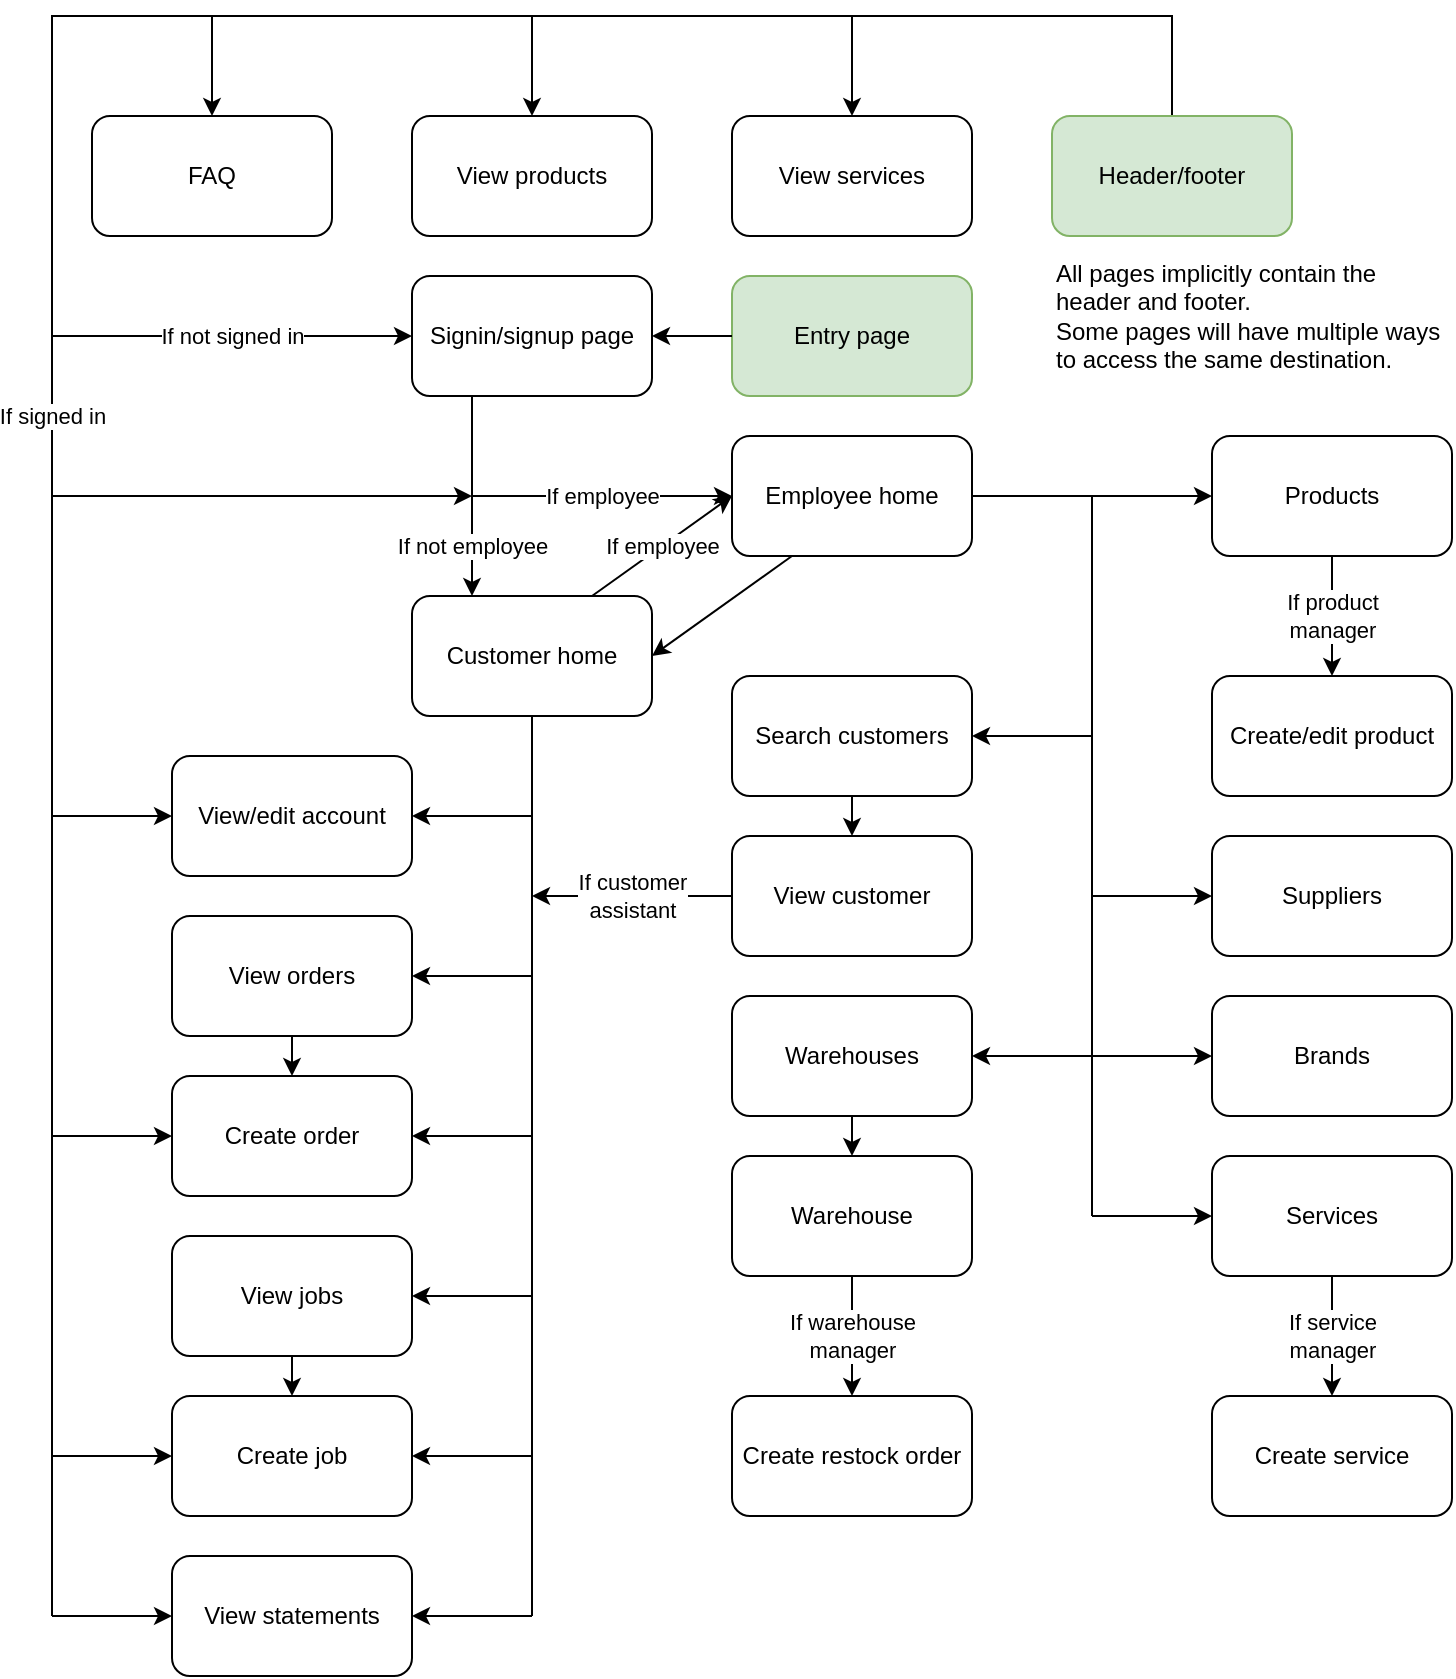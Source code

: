 <mxfile version="21.1.2" type="device">
  <diagram name="Page-1" id="ehjTH2umZKII__cQuuAv">
    <mxGraphModel dx="1292" dy="1148" grid="1" gridSize="10" guides="1" tooltips="1" connect="1" arrows="1" fold="1" page="1" pageScale="1" pageWidth="850" pageHeight="1100" math="0" shadow="0">
      <root>
        <mxCell id="0" />
        <mxCell id="1" parent="0" />
        <mxCell id="y_ZNyu71K3FGDNvZUCl0-4" value="Entry page" style="rounded=1;whiteSpace=wrap;html=1;fillColor=#d5e8d4;strokeColor=#82b366;" vertex="1" parent="1">
          <mxGeometry x="420" y="210" width="120" height="60" as="geometry" />
        </mxCell>
        <mxCell id="y_ZNyu71K3FGDNvZUCl0-18" value="" style="endArrow=classic;html=1;rounded=0;exitX=0;exitY=0.5;exitDx=0;exitDy=0;" edge="1" parent="1" source="y_ZNyu71K3FGDNvZUCl0-4">
          <mxGeometry width="50" height="50" relative="1" as="geometry">
            <mxPoint x="360" y="585" as="sourcePoint" />
            <mxPoint x="380" y="240" as="targetPoint" />
          </mxGeometry>
        </mxCell>
        <mxCell id="y_ZNyu71K3FGDNvZUCl0-35" value="" style="endArrow=classic;html=1;rounded=0;entryX=1;entryY=0.5;entryDx=0;entryDy=0;" edge="1" parent="1" target="y_ZNyu71K3FGDNvZUCl0-43">
          <mxGeometry width="50" height="50" relative="1" as="geometry">
            <mxPoint x="320" y="880" as="sourcePoint" />
            <mxPoint x="320" y="800" as="targetPoint" />
          </mxGeometry>
        </mxCell>
        <mxCell id="y_ZNyu71K3FGDNvZUCl0-40" value="" style="endArrow=classic;html=1;rounded=0;" edge="1" parent="1">
          <mxGeometry width="50" height="50" relative="1" as="geometry">
            <mxPoint x="80" y="320" as="sourcePoint" />
            <mxPoint x="290" y="320" as="targetPoint" />
          </mxGeometry>
        </mxCell>
        <mxCell id="y_ZNyu71K3FGDNvZUCl0-41" value="" style="endArrow=classic;html=1;rounded=0;entryX=0;entryY=0.5;entryDx=0;entryDy=0;" edge="1" parent="1" target="y_ZNyu71K3FGDNvZUCl0-34">
          <mxGeometry width="50" height="50" relative="1" as="geometry">
            <mxPoint x="80" y="480" as="sourcePoint" />
            <mxPoint x="270" y="410" as="targetPoint" />
          </mxGeometry>
        </mxCell>
        <mxCell id="y_ZNyu71K3FGDNvZUCl0-45" value="" style="endArrow=none;html=1;rounded=0;entryX=0.5;entryY=1;entryDx=0;entryDy=0;" edge="1" parent="1" target="y_ZNyu71K3FGDNvZUCl0-2">
          <mxGeometry width="50" height="50" relative="1" as="geometry">
            <mxPoint x="320" y="880" as="sourcePoint" />
            <mxPoint x="360" y="630" as="targetPoint" />
            <Array as="points" />
          </mxGeometry>
        </mxCell>
        <mxCell id="y_ZNyu71K3FGDNvZUCl0-46" value="" style="endArrow=classic;html=1;rounded=0;entryX=1;entryY=0.5;entryDx=0;entryDy=0;" edge="1" parent="1" target="y_ZNyu71K3FGDNvZUCl0-34">
          <mxGeometry width="50" height="50" relative="1" as="geometry">
            <mxPoint x="320" y="480" as="sourcePoint" />
            <mxPoint x="275" y="650" as="targetPoint" />
          </mxGeometry>
        </mxCell>
        <mxCell id="y_ZNyu71K3FGDNvZUCl0-47" value="" style="endArrow=classic;html=1;rounded=0;entryX=1;entryY=0.5;entryDx=0;entryDy=0;" edge="1" parent="1" target="y_ZNyu71K3FGDNvZUCl0-42">
          <mxGeometry width="50" height="50" relative="1" as="geometry">
            <mxPoint x="320" y="560" as="sourcePoint" />
            <mxPoint x="265" y="560" as="targetPoint" />
          </mxGeometry>
        </mxCell>
        <mxCell id="y_ZNyu71K3FGDNvZUCl0-53" value="Search customers" style="rounded=1;whiteSpace=wrap;html=1;" vertex="1" parent="1">
          <mxGeometry x="420" y="410" width="120" height="60" as="geometry" />
        </mxCell>
        <mxCell id="y_ZNyu71K3FGDNvZUCl0-55" value="" style="endArrow=classic;html=1;rounded=0;entryX=1;entryY=0.5;entryDx=0;entryDy=0;" edge="1" parent="1" target="y_ZNyu71K3FGDNvZUCl0-53">
          <mxGeometry width="50" height="50" relative="1" as="geometry">
            <mxPoint x="600" y="440" as="sourcePoint" />
            <mxPoint x="345" y="650" as="targetPoint" />
          </mxGeometry>
        </mxCell>
        <mxCell id="y_ZNyu71K3FGDNvZUCl0-56" value="View customer" style="rounded=1;whiteSpace=wrap;html=1;" vertex="1" parent="1">
          <mxGeometry x="420" y="490" width="120" height="60" as="geometry" />
        </mxCell>
        <mxCell id="y_ZNyu71K3FGDNvZUCl0-57" value="" style="endArrow=classic;html=1;rounded=0;entryX=0.5;entryY=0;entryDx=0;entryDy=0;exitX=0.5;exitY=1;exitDx=0;exitDy=0;" edge="1" parent="1" source="y_ZNyu71K3FGDNvZUCl0-53" target="y_ZNyu71K3FGDNvZUCl0-56">
          <mxGeometry width="50" height="50" relative="1" as="geometry">
            <mxPoint x="620" y="710" as="sourcePoint" />
            <mxPoint x="650" y="620" as="targetPoint" />
          </mxGeometry>
        </mxCell>
        <mxCell id="y_ZNyu71K3FGDNvZUCl0-71" value="View products" style="rounded=1;whiteSpace=wrap;html=1;" vertex="1" parent="1">
          <mxGeometry x="260" y="130" width="120" height="60" as="geometry" />
        </mxCell>
        <mxCell id="y_ZNyu71K3FGDNvZUCl0-34" value="View/edit account" style="rounded=1;whiteSpace=wrap;html=1;" vertex="1" parent="1">
          <mxGeometry x="140" y="450" width="120" height="60" as="geometry" />
        </mxCell>
        <mxCell id="y_ZNyu71K3FGDNvZUCl0-42" value="View&amp;nbsp;orders" style="rounded=1;whiteSpace=wrap;html=1;" vertex="1" parent="1">
          <mxGeometry x="140" y="530" width="120" height="60" as="geometry" />
        </mxCell>
        <mxCell id="y_ZNyu71K3FGDNvZUCl0-43" value="View&amp;nbsp;statements" style="rounded=1;whiteSpace=wrap;html=1;" vertex="1" parent="1">
          <mxGeometry x="140" y="850" width="120" height="60" as="geometry" />
        </mxCell>
        <mxCell id="y_ZNyu71K3FGDNvZUCl0-74" value="Create order" style="rounded=1;whiteSpace=wrap;html=1;" vertex="1" parent="1">
          <mxGeometry x="140" y="610" width="120" height="60" as="geometry" />
        </mxCell>
        <mxCell id="y_ZNyu71K3FGDNvZUCl0-76" value="" style="endArrow=classic;html=1;rounded=0;entryX=1;entryY=0.5;entryDx=0;entryDy=0;" edge="1" parent="1" target="y_ZNyu71K3FGDNvZUCl0-74">
          <mxGeometry width="50" height="50" relative="1" as="geometry">
            <mxPoint x="320" y="640" as="sourcePoint" />
            <mxPoint x="285" y="740" as="targetPoint" />
          </mxGeometry>
        </mxCell>
        <mxCell id="y_ZNyu71K3FGDNvZUCl0-77" value="" style="endArrow=classic;html=1;rounded=0;entryX=0;entryY=0.5;entryDx=0;entryDy=0;" edge="1" parent="1" target="y_ZNyu71K3FGDNvZUCl0-74">
          <mxGeometry width="50" height="50" relative="1" as="geometry">
            <mxPoint x="80" y="640" as="sourcePoint" />
            <mxPoint x="295" y="750" as="targetPoint" />
          </mxGeometry>
        </mxCell>
        <mxCell id="y_ZNyu71K3FGDNvZUCl0-79" value="" style="endArrow=classic;html=1;rounded=0;entryX=0.5;entryY=0;entryDx=0;entryDy=0;exitX=0.5;exitY=1;exitDx=0;exitDy=0;" edge="1" parent="1" source="y_ZNyu71K3FGDNvZUCl0-42" target="y_ZNyu71K3FGDNvZUCl0-74">
          <mxGeometry width="50" height="50" relative="1" as="geometry">
            <mxPoint x="340" y="580" as="sourcePoint" />
            <mxPoint x="280" y="580" as="targetPoint" />
          </mxGeometry>
        </mxCell>
        <mxCell id="y_ZNyu71K3FGDNvZUCl0-80" value="View services" style="rounded=1;whiteSpace=wrap;html=1;" vertex="1" parent="1">
          <mxGeometry x="420" y="130" width="120" height="60" as="geometry" />
        </mxCell>
        <mxCell id="y_ZNyu71K3FGDNvZUCl0-81" value="" style="endArrow=classic;html=1;rounded=0;entryX=1;entryY=0.5;entryDx=0;entryDy=0;" edge="1" parent="1" target="y_ZNyu71K3FGDNvZUCl0-82">
          <mxGeometry width="50" height="50" relative="1" as="geometry">
            <mxPoint x="320" y="720" as="sourcePoint" />
            <mxPoint x="320" y="640" as="targetPoint" />
          </mxGeometry>
        </mxCell>
        <mxCell id="y_ZNyu71K3FGDNvZUCl0-82" value="View jobs" style="rounded=1;whiteSpace=wrap;html=1;" vertex="1" parent="1">
          <mxGeometry x="140" y="690" width="120" height="60" as="geometry" />
        </mxCell>
        <mxCell id="y_ZNyu71K3FGDNvZUCl0-83" value="" style="endArrow=classic;html=1;rounded=0;entryX=1;entryY=0.5;entryDx=0;entryDy=0;" edge="1" parent="1" target="y_ZNyu71K3FGDNvZUCl0-84">
          <mxGeometry width="50" height="50" relative="1" as="geometry">
            <mxPoint x="320" y="800" as="sourcePoint" />
            <mxPoint x="320" y="720" as="targetPoint" />
          </mxGeometry>
        </mxCell>
        <mxCell id="y_ZNyu71K3FGDNvZUCl0-84" value="Create job" style="rounded=1;whiteSpace=wrap;html=1;" vertex="1" parent="1">
          <mxGeometry x="140" y="770" width="120" height="60" as="geometry" />
        </mxCell>
        <mxCell id="y_ZNyu71K3FGDNvZUCl0-85" value="" style="endArrow=classic;html=1;rounded=0;entryX=0.5;entryY=0;entryDx=0;entryDy=0;exitX=0.5;exitY=1;exitDx=0;exitDy=0;" edge="1" parent="1" source="y_ZNyu71K3FGDNvZUCl0-82" target="y_ZNyu71K3FGDNvZUCl0-84">
          <mxGeometry width="50" height="50" relative="1" as="geometry">
            <mxPoint x="330" y="810" as="sourcePoint" />
            <mxPoint x="270" y="810" as="targetPoint" />
          </mxGeometry>
        </mxCell>
        <mxCell id="y_ZNyu71K3FGDNvZUCl0-89" value="" style="endArrow=none;html=1;rounded=0;entryX=0.5;entryY=0;entryDx=0;entryDy=0;" edge="1" parent="1" target="y_ZNyu71K3FGDNvZUCl0-104">
          <mxGeometry width="50" height="50" relative="1" as="geometry">
            <mxPoint x="160" y="80" as="sourcePoint" />
            <mxPoint x="640" y="80" as="targetPoint" />
            <Array as="points">
              <mxPoint x="640" y="80" />
            </Array>
          </mxGeometry>
        </mxCell>
        <mxCell id="y_ZNyu71K3FGDNvZUCl0-90" value="FAQ" style="rounded=1;whiteSpace=wrap;html=1;" vertex="1" parent="1">
          <mxGeometry x="100" y="130" width="120" height="60" as="geometry" />
        </mxCell>
        <mxCell id="y_ZNyu71K3FGDNvZUCl0-92" value="Warehouses" style="rounded=1;whiteSpace=wrap;html=1;" vertex="1" parent="1">
          <mxGeometry x="420" y="570" width="120" height="60" as="geometry" />
        </mxCell>
        <mxCell id="y_ZNyu71K3FGDNvZUCl0-93" value="Warehouse" style="rounded=1;whiteSpace=wrap;html=1;" vertex="1" parent="1">
          <mxGeometry x="420" y="650" width="120" height="60" as="geometry" />
        </mxCell>
        <mxCell id="y_ZNyu71K3FGDNvZUCl0-94" value="Create restock order" style="rounded=1;whiteSpace=wrap;html=1;" vertex="1" parent="1">
          <mxGeometry x="420" y="770" width="120" height="60" as="geometry" />
        </mxCell>
        <mxCell id="y_ZNyu71K3FGDNvZUCl0-95" value="" style="endArrow=classic;html=1;rounded=0;entryX=0.5;entryY=0;entryDx=0;entryDy=0;exitX=0.5;exitY=1;exitDx=0;exitDy=0;" edge="1" parent="1" source="y_ZNyu71K3FGDNvZUCl0-92" target="y_ZNyu71K3FGDNvZUCl0-93">
          <mxGeometry width="50" height="50" relative="1" as="geometry">
            <mxPoint x="920" y="750" as="sourcePoint" />
            <mxPoint x="960" y="890" as="targetPoint" />
          </mxGeometry>
        </mxCell>
        <mxCell id="y_ZNyu71K3FGDNvZUCl0-1" value="Signin/signup page" style="rounded=1;whiteSpace=wrap;html=1;" vertex="1" parent="1">
          <mxGeometry x="260" y="210" width="120" height="60" as="geometry" />
        </mxCell>
        <mxCell id="y_ZNyu71K3FGDNvZUCl0-2" value="Customer home" style="rounded=1;whiteSpace=wrap;html=1;" vertex="1" parent="1">
          <mxGeometry x="260" y="370" width="120" height="60" as="geometry" />
        </mxCell>
        <mxCell id="y_ZNyu71K3FGDNvZUCl0-3" value="Employee home" style="rounded=1;whiteSpace=wrap;html=1;" vertex="1" parent="1">
          <mxGeometry x="420" y="290" width="120" height="60" as="geometry" />
        </mxCell>
        <mxCell id="y_ZNyu71K3FGDNvZUCl0-13" value="" style="endArrow=classic;html=1;rounded=0;entryX=0.25;entryY=0;entryDx=0;entryDy=0;" edge="1" parent="1" target="y_ZNyu71K3FGDNvZUCl0-2">
          <mxGeometry relative="1" as="geometry">
            <mxPoint x="290" y="320" as="sourcePoint" />
            <mxPoint x="300" y="500" as="targetPoint" />
          </mxGeometry>
        </mxCell>
        <mxCell id="y_ZNyu71K3FGDNvZUCl0-14" value="If not employee" style="edgeLabel;resizable=0;html=1;align=center;verticalAlign=middle;" connectable="0" vertex="1" parent="y_ZNyu71K3FGDNvZUCl0-13">
          <mxGeometry relative="1" as="geometry" />
        </mxCell>
        <mxCell id="y_ZNyu71K3FGDNvZUCl0-17" value="" style="endArrow=classic;html=1;rounded=0;exitX=0.25;exitY=1;exitDx=0;exitDy=0;entryX=1;entryY=0.5;entryDx=0;entryDy=0;" edge="1" parent="1" source="y_ZNyu71K3FGDNvZUCl0-3" target="y_ZNyu71K3FGDNvZUCl0-2">
          <mxGeometry width="50" height="50" relative="1" as="geometry">
            <mxPoint x="430" y="620" as="sourcePoint" />
            <mxPoint x="480" y="570" as="targetPoint" />
          </mxGeometry>
        </mxCell>
        <mxCell id="y_ZNyu71K3FGDNvZUCl0-10" value="" style="endArrow=classic;html=1;rounded=0;entryX=0;entryY=0.5;entryDx=0;entryDy=0;" edge="1" parent="1" target="y_ZNyu71K3FGDNvZUCl0-3">
          <mxGeometry relative="1" as="geometry">
            <mxPoint x="290" y="320" as="sourcePoint" />
            <mxPoint x="920" y="850" as="targetPoint" />
          </mxGeometry>
        </mxCell>
        <mxCell id="y_ZNyu71K3FGDNvZUCl0-11" value="If employee" style="edgeLabel;resizable=0;html=1;align=center;verticalAlign=middle;" connectable="0" vertex="1" parent="y_ZNyu71K3FGDNvZUCl0-10">
          <mxGeometry relative="1" as="geometry" />
        </mxCell>
        <mxCell id="y_ZNyu71K3FGDNvZUCl0-15" value="" style="endArrow=classic;html=1;rounded=0;entryX=0;entryY=0.5;entryDx=0;entryDy=0;exitX=0.75;exitY=0;exitDx=0;exitDy=0;" edge="1" parent="1" source="y_ZNyu71K3FGDNvZUCl0-2" target="y_ZNyu71K3FGDNvZUCl0-3">
          <mxGeometry relative="1" as="geometry">
            <mxPoint x="470" y="490" as="sourcePoint" />
            <mxPoint x="730" y="760" as="targetPoint" />
          </mxGeometry>
        </mxCell>
        <mxCell id="y_ZNyu71K3FGDNvZUCl0-16" value="If employee" style="edgeLabel;resizable=0;html=1;align=center;verticalAlign=middle;" connectable="0" vertex="1" parent="y_ZNyu71K3FGDNvZUCl0-15">
          <mxGeometry relative="1" as="geometry" />
        </mxCell>
        <mxCell id="y_ZNyu71K3FGDNvZUCl0-26" value="All pages implicitly contain the header and footer.&amp;nbsp;&lt;br&gt;&lt;div style=&quot;&quot;&gt;&lt;span style=&quot;background-color: initial;&quot;&gt;Some pages will have multiple ways to access the same destination.&lt;/span&gt;&lt;/div&gt;" style="text;html=1;strokeColor=none;fillColor=none;align=left;verticalAlign=middle;whiteSpace=wrap;rounded=0;" vertex="1" parent="1">
          <mxGeometry x="580" y="200" width="200" height="60" as="geometry" />
        </mxCell>
        <mxCell id="y_ZNyu71K3FGDNvZUCl0-100" value="Suppliers" style="rounded=1;whiteSpace=wrap;html=1;" vertex="1" parent="1">
          <mxGeometry x="660" y="490" width="120" height="60" as="geometry" />
        </mxCell>
        <mxCell id="y_ZNyu71K3FGDNvZUCl0-101" value="Brands" style="rounded=1;whiteSpace=wrap;html=1;" vertex="1" parent="1">
          <mxGeometry x="660" y="570" width="120" height="60" as="geometry" />
        </mxCell>
        <mxCell id="y_ZNyu71K3FGDNvZUCl0-102" value="Services" style="rounded=1;whiteSpace=wrap;html=1;" vertex="1" parent="1">
          <mxGeometry x="660" y="650" width="120" height="60" as="geometry" />
        </mxCell>
        <mxCell id="y_ZNyu71K3FGDNvZUCl0-103" value="Products" style="rounded=1;whiteSpace=wrap;html=1;" vertex="1" parent="1">
          <mxGeometry x="660" y="290" width="120" height="60" as="geometry" />
        </mxCell>
        <mxCell id="y_ZNyu71K3FGDNvZUCl0-104" value="Header/footer" style="rounded=1;whiteSpace=wrap;html=1;fillColor=#d5e8d4;strokeColor=#82b366;" vertex="1" parent="1">
          <mxGeometry x="580" y="130" width="120" height="60" as="geometry" />
        </mxCell>
        <mxCell id="y_ZNyu71K3FGDNvZUCl0-105" value="" style="endArrow=classic;html=1;rounded=0;entryX=0.5;entryY=0;entryDx=0;entryDy=0;" edge="1" parent="1" target="y_ZNyu71K3FGDNvZUCl0-80">
          <mxGeometry width="50" height="50" relative="1" as="geometry">
            <mxPoint x="480" y="80" as="sourcePoint" />
            <mxPoint x="455" y="290" as="targetPoint" />
          </mxGeometry>
        </mxCell>
        <mxCell id="y_ZNyu71K3FGDNvZUCl0-108" value="" style="endArrow=classic;html=1;rounded=0;entryX=0.5;entryY=0;entryDx=0;entryDy=0;" edge="1" parent="1" target="y_ZNyu71K3FGDNvZUCl0-71">
          <mxGeometry width="50" height="50" relative="1" as="geometry">
            <mxPoint x="320" y="80" as="sourcePoint" />
            <mxPoint x="485" y="140" as="targetPoint" />
          </mxGeometry>
        </mxCell>
        <mxCell id="y_ZNyu71K3FGDNvZUCl0-109" value="" style="endArrow=classic;html=1;rounded=0;entryX=0.5;entryY=0;entryDx=0;entryDy=0;" edge="1" parent="1" target="y_ZNyu71K3FGDNvZUCl0-90">
          <mxGeometry width="50" height="50" relative="1" as="geometry">
            <mxPoint x="160" y="80" as="sourcePoint" />
            <mxPoint x="330" y="140" as="targetPoint" />
          </mxGeometry>
        </mxCell>
        <mxCell id="y_ZNyu71K3FGDNvZUCl0-111" value="" style="endArrow=classic;html=1;rounded=0;endFill=1;entryX=0;entryY=0.5;entryDx=0;entryDy=0;" edge="1" parent="1" target="y_ZNyu71K3FGDNvZUCl0-1">
          <mxGeometry relative="1" as="geometry">
            <mxPoint x="80" y="240" as="sourcePoint" />
            <mxPoint x="200" y="240" as="targetPoint" />
          </mxGeometry>
        </mxCell>
        <mxCell id="y_ZNyu71K3FGDNvZUCl0-112" value="If not signed in" style="edgeLabel;resizable=0;html=1;align=center;verticalAlign=middle;" connectable="0" vertex="1" parent="y_ZNyu71K3FGDNvZUCl0-111">
          <mxGeometry relative="1" as="geometry" />
        </mxCell>
        <mxCell id="y_ZNyu71K3FGDNvZUCl0-114" value="" style="endArrow=none;html=1;rounded=0;" edge="1" parent="1">
          <mxGeometry width="50" height="50" relative="1" as="geometry">
            <mxPoint x="160" y="80" as="sourcePoint" />
            <mxPoint x="80" y="240" as="targetPoint" />
            <Array as="points">
              <mxPoint x="80" y="80" />
            </Array>
          </mxGeometry>
        </mxCell>
        <mxCell id="y_ZNyu71K3FGDNvZUCl0-116" value="" style="endArrow=none;html=1;rounded=0;entryX=0.25;entryY=1;entryDx=0;entryDy=0;" edge="1" parent="1" target="y_ZNyu71K3FGDNvZUCl0-1">
          <mxGeometry width="50" height="50" relative="1" as="geometry">
            <mxPoint x="290" y="320" as="sourcePoint" />
            <mxPoint x="210" y="340" as="targetPoint" />
          </mxGeometry>
        </mxCell>
        <mxCell id="y_ZNyu71K3FGDNvZUCl0-118" value="" style="endArrow=none;html=1;rounded=0;endFill=0;" edge="1" parent="1">
          <mxGeometry relative="1" as="geometry">
            <mxPoint x="80" y="240" as="sourcePoint" />
            <mxPoint x="80" y="320" as="targetPoint" />
          </mxGeometry>
        </mxCell>
        <mxCell id="y_ZNyu71K3FGDNvZUCl0-119" value="If signed in" style="edgeLabel;resizable=0;html=1;align=center;verticalAlign=middle;" connectable="0" vertex="1" parent="y_ZNyu71K3FGDNvZUCl0-118">
          <mxGeometry relative="1" as="geometry" />
        </mxCell>
        <mxCell id="y_ZNyu71K3FGDNvZUCl0-121" value="" style="endArrow=none;html=1;rounded=0;" edge="1" parent="1">
          <mxGeometry width="50" height="50" relative="1" as="geometry">
            <mxPoint x="80" y="880" as="sourcePoint" />
            <mxPoint x="80" y="320" as="targetPoint" />
          </mxGeometry>
        </mxCell>
        <mxCell id="y_ZNyu71K3FGDNvZUCl0-122" value="" style="endArrow=classic;html=1;rounded=0;entryX=0;entryY=0.5;entryDx=0;entryDy=0;" edge="1" parent="1" target="y_ZNyu71K3FGDNvZUCl0-103">
          <mxGeometry width="50" height="50" relative="1" as="geometry">
            <mxPoint x="600" y="320" as="sourcePoint" />
            <mxPoint x="550" y="250" as="targetPoint" />
          </mxGeometry>
        </mxCell>
        <mxCell id="y_ZNyu71K3FGDNvZUCl0-123" value="" style="endArrow=classic;html=1;rounded=0;entryX=1;entryY=0.5;entryDx=0;entryDy=0;" edge="1" parent="1" target="y_ZNyu71K3FGDNvZUCl0-92">
          <mxGeometry width="50" height="50" relative="1" as="geometry">
            <mxPoint x="600" y="600" as="sourcePoint" />
            <mxPoint x="540" y="600" as="targetPoint" />
          </mxGeometry>
        </mxCell>
        <mxCell id="y_ZNyu71K3FGDNvZUCl0-124" value="" style="endArrow=classic;html=1;rounded=0;entryX=0;entryY=0.5;entryDx=0;entryDy=0;" edge="1" parent="1" target="y_ZNyu71K3FGDNvZUCl0-100">
          <mxGeometry width="50" height="50" relative="1" as="geometry">
            <mxPoint x="600" y="520" as="sourcePoint" />
            <mxPoint x="670" y="450" as="targetPoint" />
          </mxGeometry>
        </mxCell>
        <mxCell id="y_ZNyu71K3FGDNvZUCl0-125" value="" style="endArrow=classic;html=1;rounded=0;entryX=0;entryY=0.5;entryDx=0;entryDy=0;" edge="1" parent="1" target="y_ZNyu71K3FGDNvZUCl0-101">
          <mxGeometry width="50" height="50" relative="1" as="geometry">
            <mxPoint x="600" y="600" as="sourcePoint" />
            <mxPoint x="680" y="460" as="targetPoint" />
          </mxGeometry>
        </mxCell>
        <mxCell id="y_ZNyu71K3FGDNvZUCl0-126" value="" style="endArrow=classic;html=1;rounded=0;entryX=0;entryY=0.5;entryDx=0;entryDy=0;" edge="1" parent="1" target="y_ZNyu71K3FGDNvZUCl0-102">
          <mxGeometry width="50" height="50" relative="1" as="geometry">
            <mxPoint x="600" y="680" as="sourcePoint" />
            <mxPoint x="690" y="470" as="targetPoint" />
          </mxGeometry>
        </mxCell>
        <mxCell id="y_ZNyu71K3FGDNvZUCl0-127" value="" style="endArrow=none;html=1;rounded=0;entryX=1;entryY=0.5;entryDx=0;entryDy=0;" edge="1" parent="1" target="y_ZNyu71K3FGDNvZUCl0-3">
          <mxGeometry width="50" height="50" relative="1" as="geometry">
            <mxPoint x="600" y="680" as="sourcePoint" />
            <mxPoint x="330" y="440" as="targetPoint" />
            <Array as="points">
              <mxPoint x="600" y="320" />
            </Array>
          </mxGeometry>
        </mxCell>
        <mxCell id="y_ZNyu71K3FGDNvZUCl0-128" value="" style="endArrow=classic;html=1;rounded=0;entryX=0.5;entryY=0;entryDx=0;entryDy=0;exitX=0.5;exitY=1;exitDx=0;exitDy=0;" edge="1" parent="1" source="y_ZNyu71K3FGDNvZUCl0-93" target="y_ZNyu71K3FGDNvZUCl0-94">
          <mxGeometry relative="1" as="geometry">
            <mxPoint x="380" y="680" as="sourcePoint" />
            <mxPoint x="480" y="680" as="targetPoint" />
          </mxGeometry>
        </mxCell>
        <mxCell id="y_ZNyu71K3FGDNvZUCl0-129" value="If warehouse&lt;br&gt;manager" style="edgeLabel;resizable=0;html=1;align=center;verticalAlign=middle;" connectable="0" vertex="1" parent="y_ZNyu71K3FGDNvZUCl0-128">
          <mxGeometry relative="1" as="geometry" />
        </mxCell>
        <mxCell id="y_ZNyu71K3FGDNvZUCl0-130" value="" style="endArrow=classic;html=1;rounded=0;exitX=0;exitY=0.5;exitDx=0;exitDy=0;" edge="1" parent="1" source="y_ZNyu71K3FGDNvZUCl0-56">
          <mxGeometry relative="1" as="geometry">
            <mxPoint x="320" y="620" as="sourcePoint" />
            <mxPoint x="320" y="520" as="targetPoint" />
          </mxGeometry>
        </mxCell>
        <mxCell id="y_ZNyu71K3FGDNvZUCl0-131" value="If customer&lt;br&gt;assistant" style="edgeLabel;resizable=0;html=1;align=center;verticalAlign=middle;" connectable="0" vertex="1" parent="y_ZNyu71K3FGDNvZUCl0-130">
          <mxGeometry relative="1" as="geometry" />
        </mxCell>
        <mxCell id="y_ZNyu71K3FGDNvZUCl0-132" value="" style="endArrow=classic;html=1;rounded=0;entryX=0;entryY=0.5;entryDx=0;entryDy=0;" edge="1" parent="1" target="y_ZNyu71K3FGDNvZUCl0-84">
          <mxGeometry width="50" height="50" relative="1" as="geometry">
            <mxPoint x="80" y="800" as="sourcePoint" />
            <mxPoint x="150" y="650" as="targetPoint" />
          </mxGeometry>
        </mxCell>
        <mxCell id="y_ZNyu71K3FGDNvZUCl0-133" value="" style="endArrow=classic;html=1;rounded=0;entryX=0;entryY=0.5;entryDx=0;entryDy=0;" edge="1" parent="1" target="y_ZNyu71K3FGDNvZUCl0-43">
          <mxGeometry width="50" height="50" relative="1" as="geometry">
            <mxPoint x="80" y="880" as="sourcePoint" />
            <mxPoint x="150" y="810" as="targetPoint" />
          </mxGeometry>
        </mxCell>
        <mxCell id="y_ZNyu71K3FGDNvZUCl0-134" value="Create/edit product" style="rounded=1;whiteSpace=wrap;html=1;" vertex="1" parent="1">
          <mxGeometry x="660" y="410" width="120" height="60" as="geometry" />
        </mxCell>
        <mxCell id="y_ZNyu71K3FGDNvZUCl0-135" value="" style="endArrow=classic;html=1;rounded=0;exitX=0.5;exitY=1;exitDx=0;exitDy=0;entryX=0.5;entryY=0;entryDx=0;entryDy=0;" edge="1" parent="1" source="y_ZNyu71K3FGDNvZUCl0-103" target="y_ZNyu71K3FGDNvZUCl0-134">
          <mxGeometry relative="1" as="geometry">
            <mxPoint x="780" y="370" as="sourcePoint" />
            <mxPoint x="770" y="380" as="targetPoint" />
          </mxGeometry>
        </mxCell>
        <mxCell id="y_ZNyu71K3FGDNvZUCl0-136" value="If product&lt;br&gt;manager" style="edgeLabel;resizable=0;html=1;align=center;verticalAlign=middle;" connectable="0" vertex="1" parent="y_ZNyu71K3FGDNvZUCl0-135">
          <mxGeometry relative="1" as="geometry" />
        </mxCell>
        <mxCell id="y_ZNyu71K3FGDNvZUCl0-137" value="Create service" style="rounded=1;whiteSpace=wrap;html=1;" vertex="1" parent="1">
          <mxGeometry x="660" y="770" width="120" height="60" as="geometry" />
        </mxCell>
        <mxCell id="y_ZNyu71K3FGDNvZUCl0-138" value="" style="endArrow=classic;html=1;rounded=0;exitX=0.5;exitY=1;exitDx=0;exitDy=0;" edge="1" parent="1" source="y_ZNyu71K3FGDNvZUCl0-102" target="y_ZNyu71K3FGDNvZUCl0-137">
          <mxGeometry relative="1" as="geometry">
            <mxPoint x="490" y="840" as="sourcePoint" />
            <mxPoint x="490" y="900" as="targetPoint" />
          </mxGeometry>
        </mxCell>
        <mxCell id="y_ZNyu71K3FGDNvZUCl0-139" value="If service&lt;br&gt;manager" style="edgeLabel;resizable=0;html=1;align=center;verticalAlign=middle;" connectable="0" vertex="1" parent="y_ZNyu71K3FGDNvZUCl0-138">
          <mxGeometry relative="1" as="geometry" />
        </mxCell>
      </root>
    </mxGraphModel>
  </diagram>
</mxfile>
